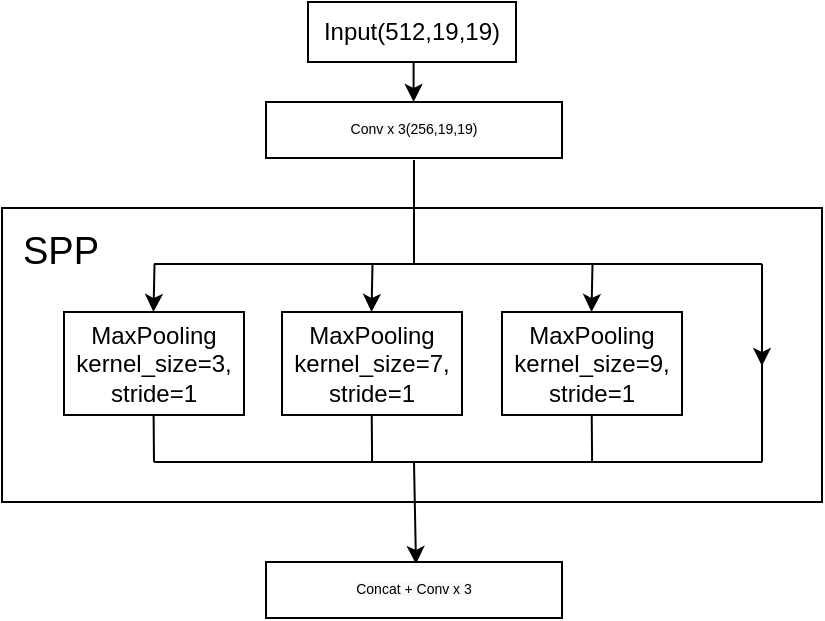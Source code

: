<mxfile version="14.2.9" type="github">
  <diagram id="BEE4BzPIRlwHzZRuPU3X" name="第 1 页">
    <mxGraphModel dx="645" dy="369" grid="1" gridSize="10" guides="1" tooltips="1" connect="1" arrows="1" fold="1" page="1" pageScale="1" pageWidth="827" pageHeight="1169" math="0" shadow="0">
      <root>
        <mxCell id="0" />
        <mxCell id="1" parent="0" />
        <mxCell id="2HhkDah7lS9jB4Bh0aEh-1" value="&lt;span style=&quot;color: rgb(0 , 0 , 0) ; font-family: &amp;#34;helvetica&amp;#34; ; font-style: normal ; font-weight: 400 ; letter-spacing: normal ; text-align: center ; text-indent: 0px ; text-transform: none ; word-spacing: 0px ; background-color: rgb(248 , 249 , 250) ; display: inline ; float: none ; font-size: 7px&quot;&gt;&lt;font style=&quot;font-size: 7px&quot;&gt;Conv x 3(256,19,19)&lt;/font&gt;&lt;/span&gt;" style="rounded=0;whiteSpace=wrap;html=1;strokeWidth=1;fontSize=7;" vertex="1" parent="1">
          <mxGeometry x="322" y="250" width="148" height="28" as="geometry" />
        </mxCell>
        <mxCell id="2HhkDah7lS9jB4Bh0aEh-2" value="" style="rounded=0;whiteSpace=wrap;html=1;" vertex="1" parent="1">
          <mxGeometry x="190" y="303" width="410" height="147" as="geometry" />
        </mxCell>
        <mxCell id="2HhkDah7lS9jB4Bh0aEh-3" value="&lt;font style=&quot;font-size: 12px&quot;&gt;MaxPooling&lt;br&gt;kernel_size=3,&lt;br&gt;stride=1&lt;/font&gt;" style="rounded=0;whiteSpace=wrap;html=1;" vertex="1" parent="1">
          <mxGeometry x="221" y="355" width="90" height="51.5" as="geometry" />
        </mxCell>
        <mxCell id="2HhkDah7lS9jB4Bh0aEh-6" value="" style="endArrow=classic;html=1;" edge="1" parent="1">
          <mxGeometry width="50" height="50" relative="1" as="geometry">
            <mxPoint x="266.25" y="331" as="sourcePoint" />
            <mxPoint x="265.75" y="355" as="targetPoint" />
          </mxGeometry>
        </mxCell>
        <mxCell id="2HhkDah7lS9jB4Bh0aEh-8" value="" style="endArrow=classic;html=1;" edge="1" parent="1">
          <mxGeometry width="50" height="50" relative="1" as="geometry">
            <mxPoint x="485.25" y="331" as="sourcePoint" />
            <mxPoint x="484.75" y="355" as="targetPoint" />
          </mxGeometry>
        </mxCell>
        <mxCell id="2HhkDah7lS9jB4Bh0aEh-9" value="" style="endArrow=classic;html=1;" edge="1" parent="1">
          <mxGeometry width="50" height="50" relative="1" as="geometry">
            <mxPoint x="375.25" y="331" as="sourcePoint" />
            <mxPoint x="374.75" y="355" as="targetPoint" />
          </mxGeometry>
        </mxCell>
        <mxCell id="2HhkDah7lS9jB4Bh0aEh-10" value="" style="endArrow=none;html=1;" edge="1" parent="1">
          <mxGeometry width="50" height="50" relative="1" as="geometry">
            <mxPoint x="396" y="331" as="sourcePoint" />
            <mxPoint x="396" y="279" as="targetPoint" />
          </mxGeometry>
        </mxCell>
        <mxCell id="2HhkDah7lS9jB4Bh0aEh-13" value="" style="endArrow=none;html=1;" edge="1" parent="1">
          <mxGeometry width="50" height="50" relative="1" as="geometry">
            <mxPoint x="266" y="430" as="sourcePoint" />
            <mxPoint x="265.8" y="406" as="targetPoint" />
          </mxGeometry>
        </mxCell>
        <mxCell id="2HhkDah7lS9jB4Bh0aEh-14" value="" style="endArrow=classic;html=1;" edge="1" parent="1">
          <mxGeometry width="50" height="50" relative="1" as="geometry">
            <mxPoint x="396" y="430" as="sourcePoint" />
            <mxPoint x="397" y="481" as="targetPoint" />
          </mxGeometry>
        </mxCell>
        <mxCell id="2HhkDah7lS9jB4Bh0aEh-15" value="&lt;font style=&quot;font-size: 19px&quot;&gt;SPP&lt;/font&gt;" style="text;html=1;resizable=0;autosize=1;align=center;verticalAlign=middle;points=[];fillColor=none;strokeColor=none;rounded=0;" vertex="1" parent="1">
          <mxGeometry x="194" y="315" width="50" height="20" as="geometry" />
        </mxCell>
        <mxCell id="2HhkDah7lS9jB4Bh0aEh-19" value="&lt;span style=&quot;color: rgb(0 , 0 , 0) ; font-family: &amp;#34;helvetica&amp;#34; ; font-style: normal ; font-weight: 400 ; letter-spacing: normal ; text-align: center ; text-indent: 0px ; text-transform: none ; word-spacing: 0px ; background-color: rgb(248 , 249 , 250) ; display: inline ; float: none ; font-size: 7px&quot;&gt;&lt;font style=&quot;font-size: 7px&quot;&gt;Concat + Conv x 3&lt;/font&gt;&lt;/span&gt;" style="rounded=0;whiteSpace=wrap;html=1;strokeWidth=1;fontSize=7;" vertex="1" parent="1">
          <mxGeometry x="322" y="480" width="148" height="28" as="geometry" />
        </mxCell>
        <mxCell id="2HhkDah7lS9jB4Bh0aEh-23" value="&lt;font style=&quot;font-size: 12px&quot;&gt;MaxPooling&lt;br&gt;kernel_size=7,&lt;br&gt;stride=1&lt;/font&gt;" style="rounded=0;whiteSpace=wrap;html=1;" vertex="1" parent="1">
          <mxGeometry x="330" y="355" width="90" height="51.5" as="geometry" />
        </mxCell>
        <mxCell id="2HhkDah7lS9jB4Bh0aEh-24" value="&lt;font style=&quot;font-size: 12px&quot;&gt;MaxPooling&lt;br&gt;kernel_size=9,&lt;br&gt;stride=1&lt;/font&gt;" style="rounded=0;whiteSpace=wrap;html=1;" vertex="1" parent="1">
          <mxGeometry x="440" y="355" width="90" height="51.5" as="geometry" />
        </mxCell>
        <mxCell id="2HhkDah7lS9jB4Bh0aEh-25" value="" style="endArrow=none;html=1;" edge="1" parent="1">
          <mxGeometry width="50" height="50" relative="1" as="geometry">
            <mxPoint x="266" y="331" as="sourcePoint" />
            <mxPoint x="570" y="331" as="targetPoint" />
          </mxGeometry>
        </mxCell>
        <mxCell id="2HhkDah7lS9jB4Bh0aEh-27" value="" style="endArrow=none;html=1;" edge="1" parent="1">
          <mxGeometry width="50" height="50" relative="1" as="geometry">
            <mxPoint x="570" y="430" as="sourcePoint" />
            <mxPoint x="266" y="430" as="targetPoint" />
          </mxGeometry>
        </mxCell>
        <mxCell id="2HhkDah7lS9jB4Bh0aEh-28" value="" style="endArrow=none;html=1;" edge="1" parent="1">
          <mxGeometry width="50" height="50" relative="1" as="geometry">
            <mxPoint x="485.06" y="430.5" as="sourcePoint" />
            <mxPoint x="484.86" y="406.5" as="targetPoint" />
          </mxGeometry>
        </mxCell>
        <mxCell id="2HhkDah7lS9jB4Bh0aEh-29" value="" style="endArrow=none;html=1;" edge="1" parent="1">
          <mxGeometry width="50" height="50" relative="1" as="geometry">
            <mxPoint x="375.06" y="430.5" as="sourcePoint" />
            <mxPoint x="374.86" y="406.5" as="targetPoint" />
          </mxGeometry>
        </mxCell>
        <mxCell id="2HhkDah7lS9jB4Bh0aEh-31" value="" style="endArrow=classic;html=1;" edge="1" parent="1">
          <mxGeometry width="50" height="50" relative="1" as="geometry">
            <mxPoint x="570" y="331" as="sourcePoint" />
            <mxPoint x="570" y="382" as="targetPoint" />
          </mxGeometry>
        </mxCell>
        <mxCell id="2HhkDah7lS9jB4Bh0aEh-32" value="" style="endArrow=none;html=1;" edge="1" parent="1">
          <mxGeometry width="50" height="50" relative="1" as="geometry">
            <mxPoint x="570" y="430" as="sourcePoint" />
            <mxPoint x="570" y="380" as="targetPoint" />
          </mxGeometry>
        </mxCell>
        <mxCell id="2HhkDah7lS9jB4Bh0aEh-33" value="Input(512,19,19)" style="rounded=0;whiteSpace=wrap;html=1;" vertex="1" parent="1">
          <mxGeometry x="343" y="200" width="104" height="30" as="geometry" />
        </mxCell>
        <mxCell id="2HhkDah7lS9jB4Bh0aEh-34" value="" style="endArrow=classic;html=1;" edge="1" parent="1">
          <mxGeometry width="50" height="50" relative="1" as="geometry">
            <mxPoint x="395.8" y="230" as="sourcePoint" />
            <mxPoint x="395.8" y="250" as="targetPoint" />
          </mxGeometry>
        </mxCell>
      </root>
    </mxGraphModel>
  </diagram>
</mxfile>
